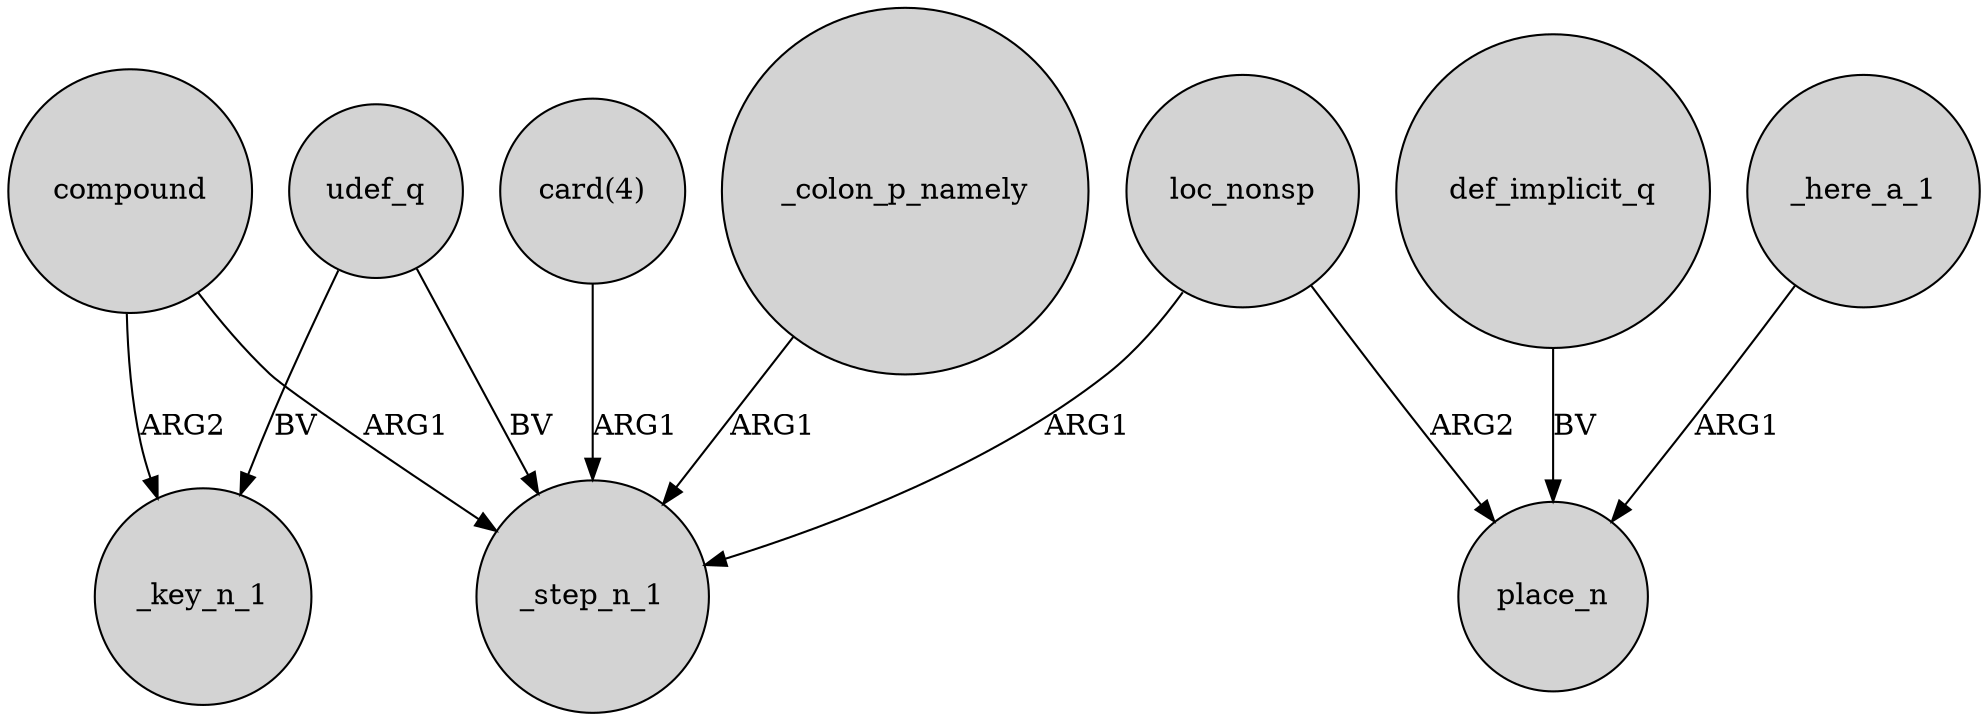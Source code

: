 digraph {
	node [shape=circle style=filled]
	_colon_p_namely -> _step_n_1 [label=ARG1]
	compound -> _step_n_1 [label=ARG1]
	loc_nonsp -> place_n [label=ARG2]
	compound -> _key_n_1 [label=ARG2]
	def_implicit_q -> place_n [label=BV]
	_here_a_1 -> place_n [label=ARG1]
	udef_q -> _key_n_1 [label=BV]
	"card(4)" -> _step_n_1 [label=ARG1]
	udef_q -> _step_n_1 [label=BV]
	loc_nonsp -> _step_n_1 [label=ARG1]
}
